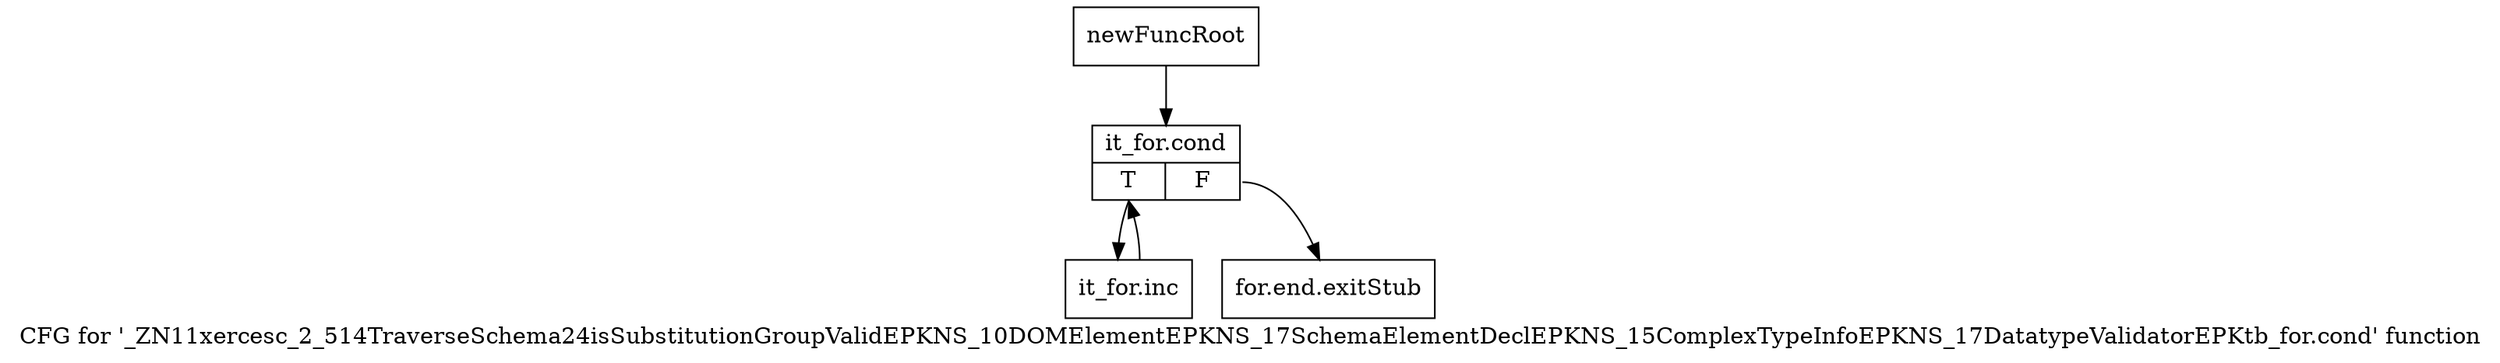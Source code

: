 digraph "CFG for '_ZN11xercesc_2_514TraverseSchema24isSubstitutionGroupValidEPKNS_10DOMElementEPKNS_17SchemaElementDeclEPKNS_15ComplexTypeInfoEPKNS_17DatatypeValidatorEPKtb_for.cond' function" {
	label="CFG for '_ZN11xercesc_2_514TraverseSchema24isSubstitutionGroupValidEPKNS_10DOMElementEPKNS_17SchemaElementDeclEPKNS_15ComplexTypeInfoEPKNS_17DatatypeValidatorEPKtb_for.cond' function";

	Node0x9a4a5e0 [shape=record,label="{newFuncRoot}"];
	Node0x9a4a5e0 -> Node0x9a4a680;
	Node0x9a4a630 [shape=record,label="{for.end.exitStub}"];
	Node0x9a4a680 [shape=record,label="{it_for.cond|{<s0>T|<s1>F}}"];
	Node0x9a4a680:s0 -> Node0x9a4a6d0;
	Node0x9a4a680:s1 -> Node0x9a4a630;
	Node0x9a4a6d0 [shape=record,label="{it_for.inc}"];
	Node0x9a4a6d0 -> Node0x9a4a680;
}
